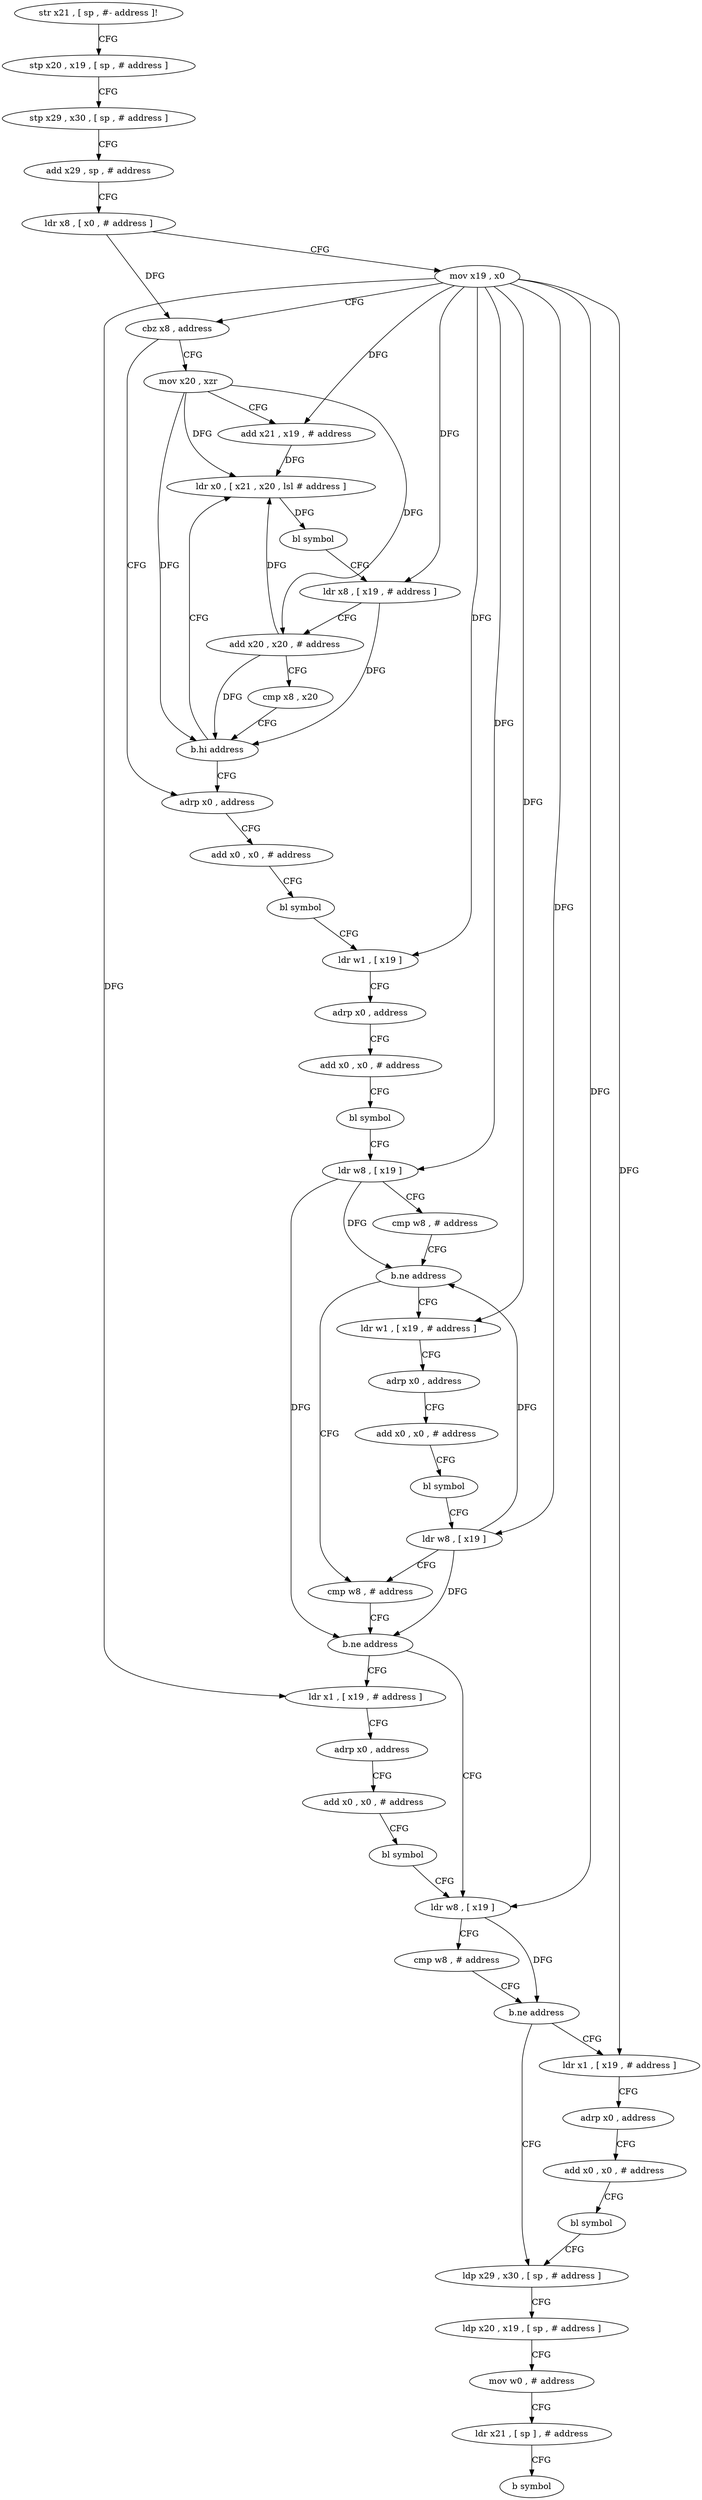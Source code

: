 digraph "func" {
"110196" [label = "str x21 , [ sp , #- address ]!" ]
"110200" [label = "stp x20 , x19 , [ sp , # address ]" ]
"110204" [label = "stp x29 , x30 , [ sp , # address ]" ]
"110208" [label = "add x29 , sp , # address" ]
"110212" [label = "ldr x8 , [ x0 , # address ]" ]
"110216" [label = "mov x19 , x0" ]
"110220" [label = "cbz x8 , address" ]
"110256" [label = "adrp x0 , address" ]
"110224" [label = "mov x20 , xzr" ]
"110260" [label = "add x0 , x0 , # address" ]
"110264" [label = "bl symbol" ]
"110268" [label = "ldr w1 , [ x19 ]" ]
"110272" [label = "adrp x0 , address" ]
"110276" [label = "add x0 , x0 , # address" ]
"110280" [label = "bl symbol" ]
"110284" [label = "ldr w8 , [ x19 ]" ]
"110288" [label = "cmp w8 , # address" ]
"110292" [label = "b.ne address" ]
"110316" [label = "cmp w8 , # address" ]
"110296" [label = "ldr w1 , [ x19 , # address ]" ]
"110228" [label = "add x21 , x19 , # address" ]
"110232" [label = "ldr x0 , [ x21 , x20 , lsl # address ]" ]
"110320" [label = "b.ne address" ]
"110340" [label = "ldr w8 , [ x19 ]" ]
"110324" [label = "ldr x1 , [ x19 , # address ]" ]
"110300" [label = "adrp x0 , address" ]
"110304" [label = "add x0 , x0 , # address" ]
"110308" [label = "bl symbol" ]
"110312" [label = "ldr w8 , [ x19 ]" ]
"110236" [label = "bl symbol" ]
"110240" [label = "ldr x8 , [ x19 , # address ]" ]
"110244" [label = "add x20 , x20 , # address" ]
"110248" [label = "cmp x8 , x20" ]
"110252" [label = "b.hi address" ]
"110344" [label = "cmp w8 , # address" ]
"110348" [label = "b.ne address" ]
"110368" [label = "ldp x29 , x30 , [ sp , # address ]" ]
"110352" [label = "ldr x1 , [ x19 , # address ]" ]
"110328" [label = "adrp x0 , address" ]
"110332" [label = "add x0 , x0 , # address" ]
"110336" [label = "bl symbol" ]
"110372" [label = "ldp x20 , x19 , [ sp , # address ]" ]
"110376" [label = "mov w0 , # address" ]
"110380" [label = "ldr x21 , [ sp ] , # address" ]
"110384" [label = "b symbol" ]
"110356" [label = "adrp x0 , address" ]
"110360" [label = "add x0 , x0 , # address" ]
"110364" [label = "bl symbol" ]
"110196" -> "110200" [ label = "CFG" ]
"110200" -> "110204" [ label = "CFG" ]
"110204" -> "110208" [ label = "CFG" ]
"110208" -> "110212" [ label = "CFG" ]
"110212" -> "110216" [ label = "CFG" ]
"110212" -> "110220" [ label = "DFG" ]
"110216" -> "110220" [ label = "CFG" ]
"110216" -> "110268" [ label = "DFG" ]
"110216" -> "110284" [ label = "DFG" ]
"110216" -> "110228" [ label = "DFG" ]
"110216" -> "110296" [ label = "DFG" ]
"110216" -> "110312" [ label = "DFG" ]
"110216" -> "110240" [ label = "DFG" ]
"110216" -> "110340" [ label = "DFG" ]
"110216" -> "110324" [ label = "DFG" ]
"110216" -> "110352" [ label = "DFG" ]
"110220" -> "110256" [ label = "CFG" ]
"110220" -> "110224" [ label = "CFG" ]
"110256" -> "110260" [ label = "CFG" ]
"110224" -> "110228" [ label = "CFG" ]
"110224" -> "110232" [ label = "DFG" ]
"110224" -> "110244" [ label = "DFG" ]
"110224" -> "110252" [ label = "DFG" ]
"110260" -> "110264" [ label = "CFG" ]
"110264" -> "110268" [ label = "CFG" ]
"110268" -> "110272" [ label = "CFG" ]
"110272" -> "110276" [ label = "CFG" ]
"110276" -> "110280" [ label = "CFG" ]
"110280" -> "110284" [ label = "CFG" ]
"110284" -> "110288" [ label = "CFG" ]
"110284" -> "110292" [ label = "DFG" ]
"110284" -> "110320" [ label = "DFG" ]
"110288" -> "110292" [ label = "CFG" ]
"110292" -> "110316" [ label = "CFG" ]
"110292" -> "110296" [ label = "CFG" ]
"110316" -> "110320" [ label = "CFG" ]
"110296" -> "110300" [ label = "CFG" ]
"110228" -> "110232" [ label = "DFG" ]
"110232" -> "110236" [ label = "DFG" ]
"110320" -> "110340" [ label = "CFG" ]
"110320" -> "110324" [ label = "CFG" ]
"110340" -> "110344" [ label = "CFG" ]
"110340" -> "110348" [ label = "DFG" ]
"110324" -> "110328" [ label = "CFG" ]
"110300" -> "110304" [ label = "CFG" ]
"110304" -> "110308" [ label = "CFG" ]
"110308" -> "110312" [ label = "CFG" ]
"110312" -> "110316" [ label = "CFG" ]
"110312" -> "110292" [ label = "DFG" ]
"110312" -> "110320" [ label = "DFG" ]
"110236" -> "110240" [ label = "CFG" ]
"110240" -> "110244" [ label = "CFG" ]
"110240" -> "110252" [ label = "DFG" ]
"110244" -> "110248" [ label = "CFG" ]
"110244" -> "110232" [ label = "DFG" ]
"110244" -> "110252" [ label = "DFG" ]
"110248" -> "110252" [ label = "CFG" ]
"110252" -> "110232" [ label = "CFG" ]
"110252" -> "110256" [ label = "CFG" ]
"110344" -> "110348" [ label = "CFG" ]
"110348" -> "110368" [ label = "CFG" ]
"110348" -> "110352" [ label = "CFG" ]
"110368" -> "110372" [ label = "CFG" ]
"110352" -> "110356" [ label = "CFG" ]
"110328" -> "110332" [ label = "CFG" ]
"110332" -> "110336" [ label = "CFG" ]
"110336" -> "110340" [ label = "CFG" ]
"110372" -> "110376" [ label = "CFG" ]
"110376" -> "110380" [ label = "CFG" ]
"110380" -> "110384" [ label = "CFG" ]
"110356" -> "110360" [ label = "CFG" ]
"110360" -> "110364" [ label = "CFG" ]
"110364" -> "110368" [ label = "CFG" ]
}
